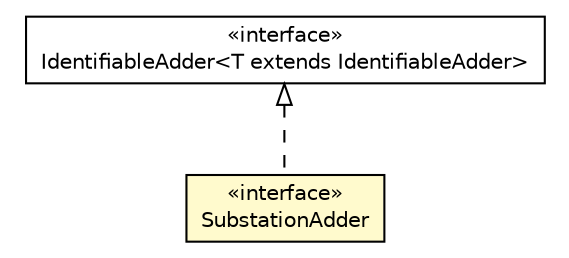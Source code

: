 #!/usr/local/bin/dot
#
# Class diagram 
# Generated by UMLGraph version R5_6 (http://www.umlgraph.org/)
#

digraph G {
	edge [fontname="Helvetica",fontsize=10,labelfontname="Helvetica",labelfontsize=10];
	node [fontname="Helvetica",fontsize=10,shape=plaintext];
	nodesep=0.25;
	ranksep=0.5;
	// eu.itesla_project.iidm.network.IdentifiableAdder<T extends eu.itesla_project.iidm.network.IdentifiableAdder>
	c7706 [label=<<table title="eu.itesla_project.iidm.network.IdentifiableAdder" border="0" cellborder="1" cellspacing="0" cellpadding="2" port="p" href="./IdentifiableAdder.html">
		<tr><td><table border="0" cellspacing="0" cellpadding="1">
<tr><td align="center" balign="center"> &#171;interface&#187; </td></tr>
<tr><td align="center" balign="center"> IdentifiableAdder&lt;T extends IdentifiableAdder&gt; </td></tr>
		</table></td></tr>
		</table>>, URL="./IdentifiableAdder.html", fontname="Helvetica", fontcolor="black", fontsize=10.0];
	// eu.itesla_project.iidm.network.SubstationAdder
	c7726 [label=<<table title="eu.itesla_project.iidm.network.SubstationAdder" border="0" cellborder="1" cellspacing="0" cellpadding="2" port="p" bgcolor="lemonChiffon" href="./SubstationAdder.html">
		<tr><td><table border="0" cellspacing="0" cellpadding="1">
<tr><td align="center" balign="center"> &#171;interface&#187; </td></tr>
<tr><td align="center" balign="center"> SubstationAdder </td></tr>
		</table></td></tr>
		</table>>, URL="./SubstationAdder.html", fontname="Helvetica", fontcolor="black", fontsize=10.0];
	//eu.itesla_project.iidm.network.SubstationAdder implements eu.itesla_project.iidm.network.IdentifiableAdder<T extends eu.itesla_project.iidm.network.IdentifiableAdder>
	c7706:p -> c7726:p [dir=back,arrowtail=empty,style=dashed];
}

